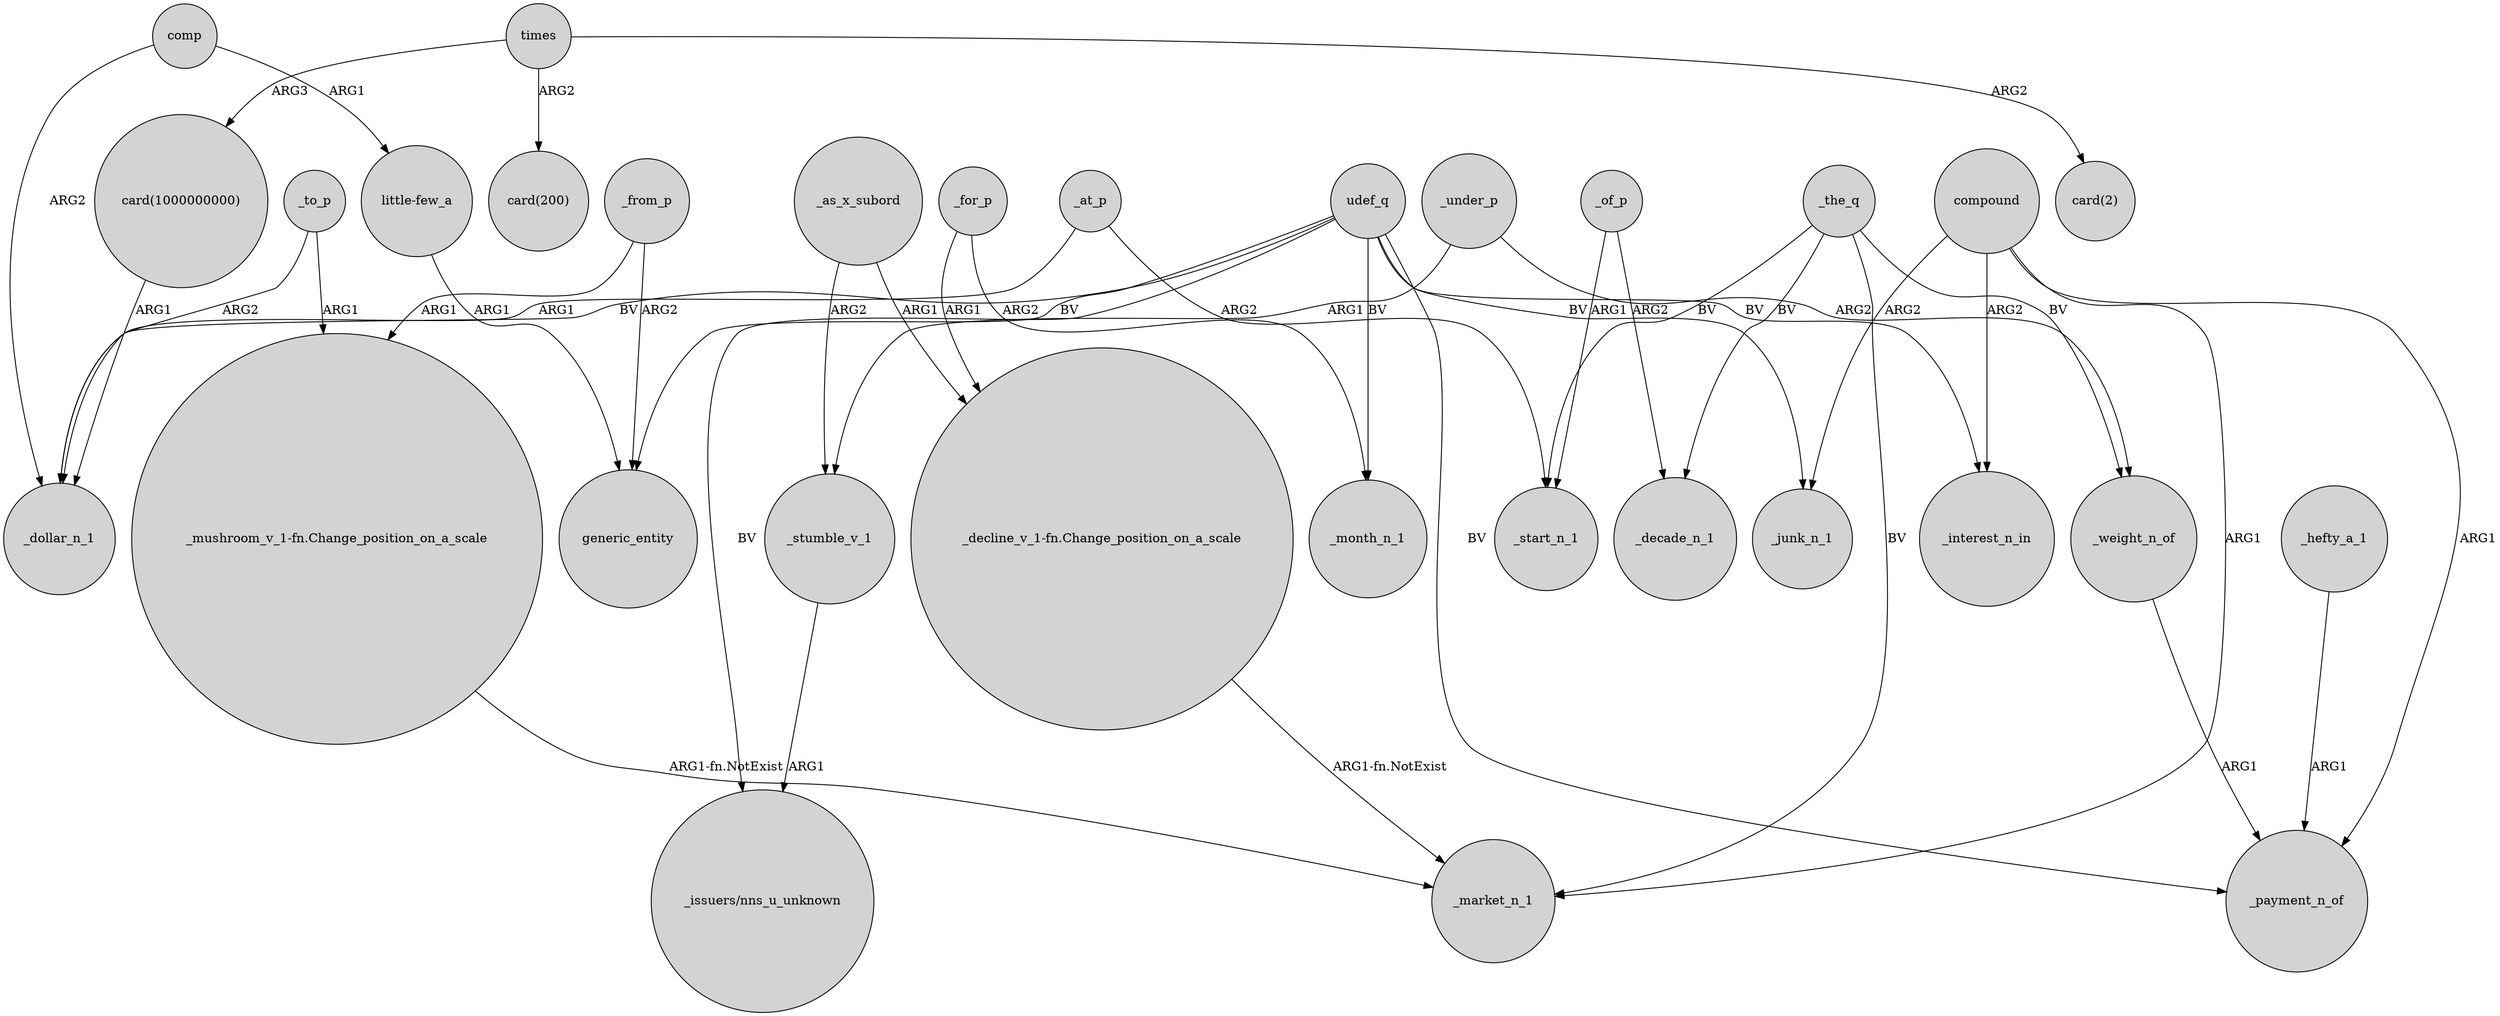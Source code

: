 digraph {
	node [shape=circle style=filled]
	_for_p -> _month_n_1 [label=ARG2]
	_the_q -> _start_n_1 [label=BV]
	_to_p -> _dollar_n_1 [label=ARG2]
	udef_q -> generic_entity [label=BV]
	_under_p -> _stumble_v_1 [label=ARG1]
	"_decline_v_1-fn.Change_position_on_a_scale" -> _market_n_1 [label="ARG1-fn.NotExist"]
	_stumble_v_1 -> "_issuers/nns_u_unknown" [label=ARG1]
	_from_p -> generic_entity [label=ARG2]
	compound -> _junk_n_1 [label=ARG2]
	udef_q -> _interest_n_in [label=BV]
	_from_p -> "_mushroom_v_1-fn.Change_position_on_a_scale" [label=ARG1]
	"_mushroom_v_1-fn.Change_position_on_a_scale" -> _market_n_1 [label="ARG1-fn.NotExist"]
	udef_q -> _month_n_1 [label=BV]
	_to_p -> "_mushroom_v_1-fn.Change_position_on_a_scale" [label=ARG1]
	udef_q -> "_issuers/nns_u_unknown" [label=BV]
	compound -> _interest_n_in [label=ARG2]
	times -> "card(1000000000)" [label=ARG3]
	udef_q -> _payment_n_of [label=BV]
	udef_q -> _junk_n_1 [label=BV]
	_of_p -> _start_n_1 [label=ARG1]
	_hefty_a_1 -> _payment_n_of [label=ARG1]
	times -> "card(200)" [label=ARG2]
	_as_x_subord -> "_decline_v_1-fn.Change_position_on_a_scale" [label=ARG1]
	compound -> _payment_n_of [label=ARG1]
	comp -> "little-few_a" [label=ARG1]
	_for_p -> "_decline_v_1-fn.Change_position_on_a_scale" [label=ARG1]
	_as_x_subord -> _stumble_v_1 [label=ARG2]
	_of_p -> _decade_n_1 [label=ARG2]
	_weight_n_of -> _payment_n_of [label=ARG1]
	times -> "card(2)" [label=ARG2]
	comp -> _dollar_n_1 [label=ARG2]
	_under_p -> _weight_n_of [label=ARG2]
	_the_q -> _decade_n_1 [label=BV]
	compound -> _market_n_1 [label=ARG1]
	_at_p -> _start_n_1 [label=ARG2]
	"card(1000000000)" -> _dollar_n_1 [label=ARG1]
	_the_q -> _market_n_1 [label=BV]
	_at_p -> _dollar_n_1 [label=ARG1]
	udef_q -> _dollar_n_1 [label=BV]
	_the_q -> _weight_n_of [label=BV]
	"little-few_a" -> generic_entity [label=ARG1]
}
